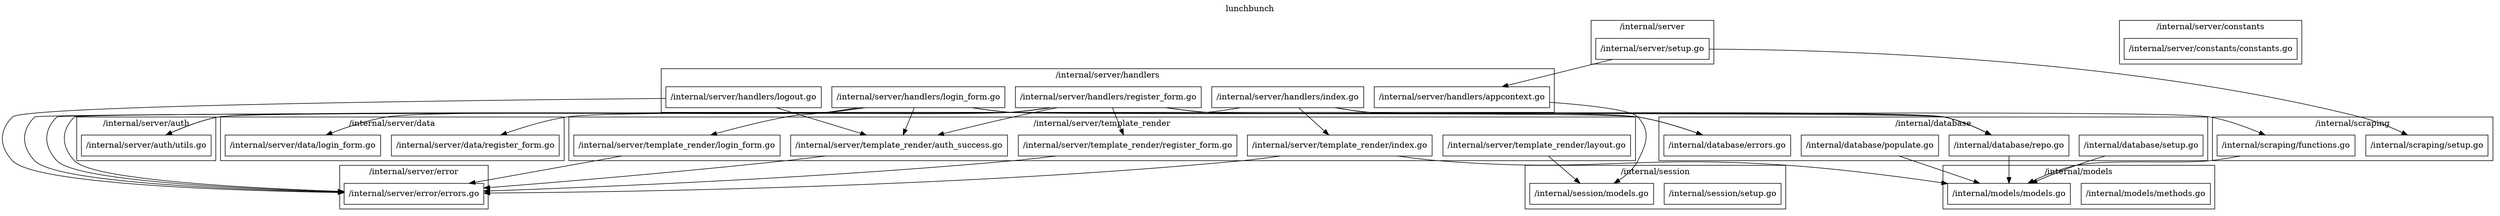 digraph {
	labelloc="t";
	label="lunchbunch";
	rankdir="TB";
	node [shape="rect"];
	subgraph cluster26 {
		label="/internal/server";
		style="filled";
		fillcolor="#ffffff";
		n43 [label="/internal/server/setup.go", style="filled", fillcolor="#ffffff"];
		// Exports: StartServer
	}
	subgraph cluster28 {
		label="/internal/server/handlers";
		style="filled";
		fillcolor="#ffffff";
		n50 [label="/internal/server/handlers/login_form.go", style="filled", fillcolor="#ffffff"];
		// Exports: LoginHandler
		n55 [label="/internal/server/handlers/logout.go", style="filled", fillcolor="#ffffff"];
		// Exports: LogoutHandler
		n56 [label="/internal/server/handlers/register_form.go", style="filled", fillcolor="#ffffff"];
		// Exports: RegisterHandler
		n44 [label="/internal/server/handlers/appcontext.go", style="filled", fillcolor="#ffffff"];
		// Exports: AppContext, LoginCookie, LogoutCookie, IsAuthenticated
		n47 [label="/internal/server/handlers/index.go", style="filled", fillcolor="#ffffff"];
		// Exports: IndexHandler
	}
	subgraph cluster32 {
		label="/internal/server/template_render";
		style="filled";
		fillcolor="#ffffff";
		n52 [label="/internal/server/template_render/login_form.go", style="filled", fillcolor="#ffffff"];
		// Exports: LoginFormTemplate, RenderLoginForm
		n58 [label="/internal/server/template_render/register_form.go", style="filled", fillcolor="#ffffff"];
		// Exports: RegisterFormTemplate, RenderRegister
		n51 [label="/internal/server/template_render/auth_success.go", style="filled", fillcolor="#ffffff"];
		// Exports: AuthSuccessTemplate, RenderLogoutSuccess, RenderRegisterSuccess, RenderLoginSuccess
		n59 [label="/internal/server/template_render/layout.go", style="filled", fillcolor="#ffffff"];
		// Exports: LayoutTemplate
		n49 [label="/internal/server/template_render/index.go", style="filled", fillcolor="#ffffff"];
		// Exports: IndexTemplate, RenderIndex
	}
	subgraph cluster39 {
		label="/internal/server/auth";
		style="filled";
		fillcolor="#ffffff";
		n53 [label="/internal/server/auth/utils.go", style="filled", fillcolor="#ffffff"];
		// Exports: HashPassword, IsPasswordHashSame
	}
	subgraph cluster27 {
		label="/internal/server/constants";
		style="filled";
		fillcolor="#ffffff";
		n46 [label="/internal/server/constants/constants.go", style="filled", fillcolor="#ffffff"];
	}
	subgraph cluster41 {
		label="/internal/server/data";
		style="filled";
		fillcolor="#ffffff";
		n54 [label="/internal/server/data/login_form.go", style="filled", fillcolor="#ffffff"];
		// Exports: GatherFormErrors, LoginFormData
		n57 [label="/internal/server/data/register_form.go", style="filled", fillcolor="#ffffff"];
		// Exports: RegisterFormData, GatherFormErrors
	}
	subgraph cluster34 {
		label="/internal/session";
		style="filled";
		fillcolor="#ffffff";
		n60 [label="/internal/session/setup.go", style="filled", fillcolor="#ffffff"];
		// Exports: CreateSessionStore
		n45 [label="/internal/session/models.go", style="filled", fillcolor="#ffffff"];
		// Exports: Data
	}
	subgraph cluster5 {
		label="/internal/models";
		style="filled";
		fillcolor="#ffffff";
		n19 [label="/internal/models/methods.go", style="filled", fillcolor="#ffffff"];
		// Exports: TotalVotes, TotalVotesString
		n16 [label="/internal/models/models.go", style="filled", fillcolor="#ffffff"];
		// Exports: Restaurant, MenuItem, User, RestaurantSnapshot
	}
	subgraph cluster30 {
		label="/internal/server/error";
		style="filled";
		fillcolor="#ffffff";
		n48 [label="/internal/server/error/errors.go", style="filled", fillcolor="#ffffff"];
		// Exports: MethodNotAllowed, InternalServerError
	}
	subgraph cluster1 {
		label="/internal/database";
		style="filled";
		fillcolor="#ffffff";
		n14 [label="/internal/database/errors.go", style="filled", fillcolor="#ffffff"];
		// Exports: IsUniqueViolation, IsRecordNotFound, DayAlreadyPopulatedError, Error
		n15 [label="/internal/database/populate.go", style="filled", fillcolor="#ffffff"];
		// Exports: Populate
		n17 [label="/internal/database/repo.go", style="filled", fillcolor="#ffffff"];
		// Exports: DoesTodayHaveSnapshot, DoesDayHaveSnapshot, UpsertScraped, SelectTodaysSnapshot, CreateUser, GetUser
		n18 [label="/internal/database/setup.go", style="filled", fillcolor="#ffffff"];
		// Exports: CreateDbIfNotExists, Setup
	}
	subgraph cluster20 {
		label="/internal/scraping";
		style="filled";
		fillcolor="#ffffff";
		n24 [label="/internal/scraping/setup.go", style="filled", fillcolor="#ffffff"];
		// Exports: ConfigScraper
		n25 [label="/internal/scraping/functions.go", style="filled", fillcolor="#ffffff"];
		// Exports: Scrape
	}
	n25 -> n16 [color="#000000"];
	// References: models.RestaurantSnapshot, models.Restaurant, models.MenuItem
	n56 -> n58 [color="#000000"];
	// References: template_render.RenderRegister
	n56 -> n51 [color="#000000"];
	// References: template_render.RenderRegisterSuccess
	n56 -> n17 [color="#000000"];
	// References: database.CreateUser
	n56 -> n14 [color="#000000"];
	// References: database.IsUniqueViolation
	n56 -> n53 [color="#000000"];
	// References: auth.HashPassword
	n56 -> n57 [color="#000000"];
	// References: data.RegisterFormData
	n56 -> n48 [color="#000000"];
	// References: error.MethodNotAllowed, error.InternalServerError
	n58 -> n48 [color="#000000"];
	// References: error.InternalServerError
	n44 -> n45 [color="#000000"];
	// References: session.Data
	n50 -> n54 [color="#000000"];
	// References: data.LoginFormData
	n50 -> n48 [color="#000000"];
	// References: error.MethodNotAllowed, error.InternalServerError
	n50 -> n51 [color="#000000"];
	// References: template_render.RenderLoginSuccess
	n50 -> n52 [color="#000000"];
	// References: template_render.RenderLoginForm
	n50 -> n17 [color="#000000"];
	// References: database.GetUser
	n50 -> n14 [color="#000000"];
	// References: database.IsRecordNotFound
	n50 -> n53 [color="#000000"];
	// References: auth.IsPasswordHashSame
	n17 -> n16 [color="#000000"];
	// References: models.User, models.RestaurantSnapshot
	n55 -> n48 [color="#000000"];
	// References: error.MethodNotAllowed
	n55 -> n51 [color="#000000"];
	// References: template_render.RenderLogoutSuccess
	n43 -> n24 [color="#000000"];
	// References: scraping.ConfigScraper
	n43 -> n44 [color="#000000"];
	// References: handlers.AppContext
	n47 -> n17 [color="#000000"];
	// References: database.SelectTodaysSnapshot, database.UpsertScraped
	n47 -> n25 [color="#000000"];
	// References: scraping.Scrape
	n47 -> n48 [color="#000000"];
	// References: error.MethodNotAllowed, error.InternalServerError
	n47 -> n49 [color="#000000"];
	// References: template_render.RenderIndex
	n49 -> n16 [color="#000000"];
	// References: models.RestaurantSnapshot
	n49 -> n48 [color="#000000"];
	// References: error.InternalServerError
	n15 -> n16 [color="#000000"];
	// References: models.RestaurantSnapshot
	n18 -> n16 [color="#000000"];
	// References: models.RestaurantSnapshot, models.Restaurant, models.MenuItem, models.User
	n59 -> n45 [color="#000000"];
	// References: session.Data
	n51 -> n48 [color="#000000"];
	// References: error.InternalServerError
	n52 -> n48 [color="#000000"];
	// References: error.InternalServerError
}
